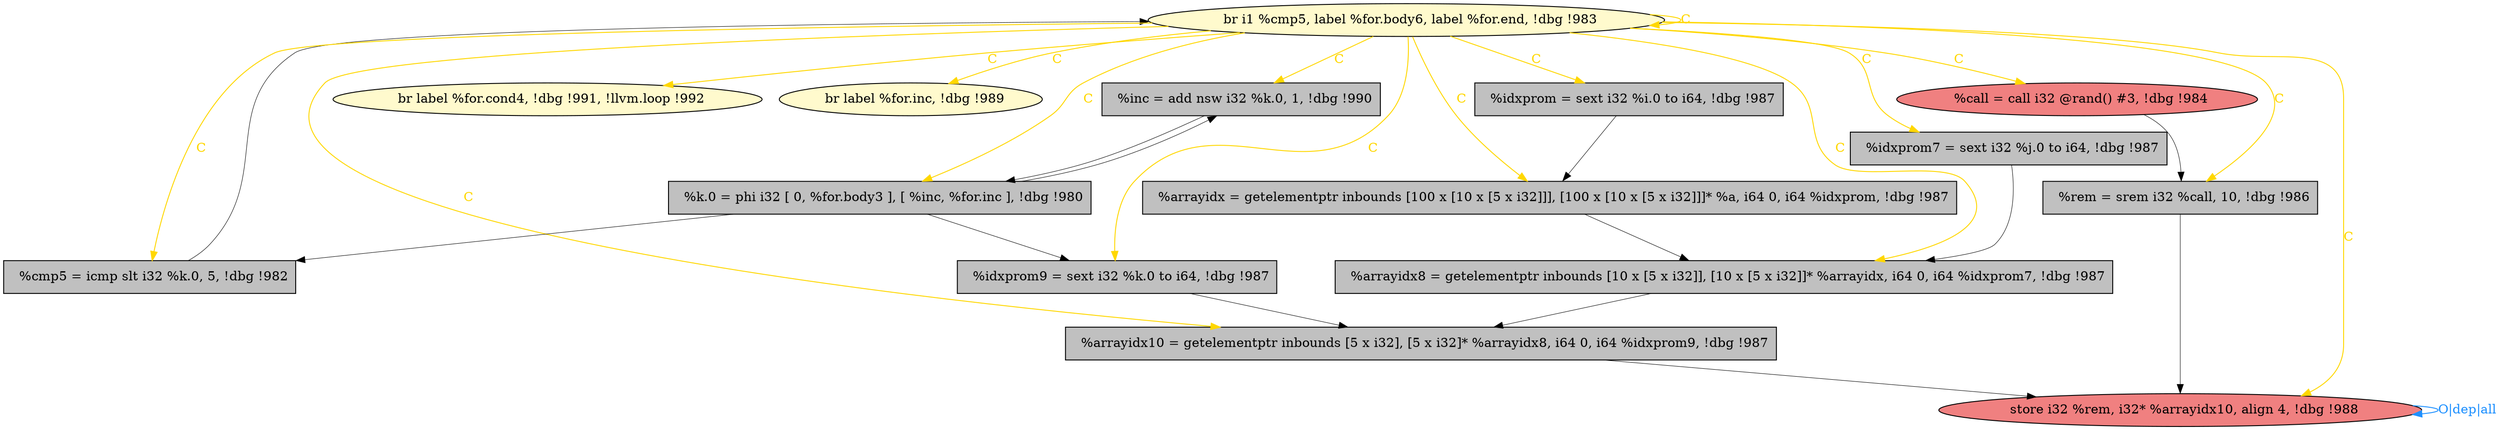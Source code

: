 
digraph G {


node351 [fillcolor=grey,label="  %arrayidx = getelementptr inbounds [100 x [10 x [5 x i32]]], [100 x [10 x [5 x i32]]]* %a, i64 0, i64 %idxprom, !dbg !987",shape=rectangle,style=filled ]
node348 [fillcolor=lemonchiffon,label="  br label %for.cond4, !dbg !991, !llvm.loop !992",shape=ellipse,style=filled ]
node347 [fillcolor=lemonchiffon,label="  br label %for.inc, !dbg !989",shape=ellipse,style=filled ]
node346 [fillcolor=grey,label="  %inc = add nsw i32 %k.0, 1, !dbg !990",shape=rectangle,style=filled ]
node349 [fillcolor=grey,label="  %idxprom9 = sext i32 %k.0 to i64, !dbg !987",shape=rectangle,style=filled ]
node345 [fillcolor=grey,label="  %arrayidx8 = getelementptr inbounds [10 x [5 x i32]], [10 x [5 x i32]]* %arrayidx, i64 0, i64 %idxprom7, !dbg !987",shape=rectangle,style=filled ]
node344 [fillcolor=grey,label="  %cmp5 = icmp slt i32 %k.0, 5, !dbg !982",shape=rectangle,style=filled ]
node350 [fillcolor=grey,label="  %idxprom7 = sext i32 %j.0 to i64, !dbg !987",shape=rectangle,style=filled ]
node338 [fillcolor=lemonchiffon,label="  br i1 %cmp5, label %for.body6, label %for.end, !dbg !983",shape=ellipse,style=filled ]
node340 [fillcolor=grey,label="  %k.0 = phi i32 [ 0, %for.body3 ], [ %inc, %for.inc ], !dbg !980",shape=rectangle,style=filled ]
node343 [fillcolor=lightcoral,label="  %call = call i32 @rand() #3, !dbg !984",shape=ellipse,style=filled ]
node341 [fillcolor=grey,label="  %arrayidx10 = getelementptr inbounds [5 x i32], [5 x i32]* %arrayidx8, i64 0, i64 %idxprom9, !dbg !987",shape=rectangle,style=filled ]
node342 [fillcolor=lightcoral,label="  store i32 %rem, i32* %arrayidx10, align 4, !dbg !988",shape=ellipse,style=filled ]
node337 [fillcolor=grey,label="  %rem = srem i32 %call, 10, !dbg !986",shape=rectangle,style=filled ]
node339 [fillcolor=grey,label="  %idxprom = sext i32 %i.0 to i64, !dbg !987",shape=rectangle,style=filled ]

node344->node338 [style=solid,color=black,label="",penwidth=0.5,fontcolor=black ]
node350->node345 [style=solid,color=black,label="",penwidth=0.5,fontcolor=black ]
node340->node344 [style=solid,color=black,label="",penwidth=0.5,fontcolor=black ]
node338->node339 [style=solid,color=gold,label="C",penwidth=1.0,fontcolor=gold ]
node343->node337 [style=solid,color=black,label="",penwidth=0.5,fontcolor=black ]
node338->node337 [style=solid,color=gold,label="C",penwidth=1.0,fontcolor=gold ]
node339->node351 [style=solid,color=black,label="",penwidth=0.5,fontcolor=black ]
node351->node345 [style=solid,color=black,label="",penwidth=0.5,fontcolor=black ]
node338->node351 [style=solid,color=gold,label="C",penwidth=1.0,fontcolor=gold ]
node338->node343 [style=solid,color=gold,label="C",penwidth=1.0,fontcolor=gold ]
node346->node340 [style=solid,color=black,label="",penwidth=0.5,fontcolor=black ]
node338->node344 [style=solid,color=gold,label="C",penwidth=1.0,fontcolor=gold ]
node338->node348 [style=solid,color=gold,label="C",penwidth=1.0,fontcolor=gold ]
node345->node341 [style=solid,color=black,label="",penwidth=0.5,fontcolor=black ]
node338->node342 [style=solid,color=gold,label="C",penwidth=1.0,fontcolor=gold ]
node338->node338 [style=solid,color=gold,label="C",penwidth=1.0,fontcolor=gold ]
node338->node347 [style=solid,color=gold,label="C",penwidth=1.0,fontcolor=gold ]
node340->node349 [style=solid,color=black,label="",penwidth=0.5,fontcolor=black ]
node342->node342 [style=solid,color=dodgerblue,label="O|dep|all",penwidth=1.0,fontcolor=dodgerblue ]
node349->node341 [style=solid,color=black,label="",penwidth=0.5,fontcolor=black ]
node341->node342 [style=solid,color=black,label="",penwidth=0.5,fontcolor=black ]
node340->node346 [style=solid,color=black,label="",penwidth=0.5,fontcolor=black ]
node338->node340 [style=solid,color=gold,label="C",penwidth=1.0,fontcolor=gold ]
node337->node342 [style=solid,color=black,label="",penwidth=0.5,fontcolor=black ]
node338->node349 [style=solid,color=gold,label="C",penwidth=1.0,fontcolor=gold ]
node338->node350 [style=solid,color=gold,label="C",penwidth=1.0,fontcolor=gold ]
node338->node341 [style=solid,color=gold,label="C",penwidth=1.0,fontcolor=gold ]
node338->node346 [style=solid,color=gold,label="C",penwidth=1.0,fontcolor=gold ]
node338->node345 [style=solid,color=gold,label="C",penwidth=1.0,fontcolor=gold ]


}
